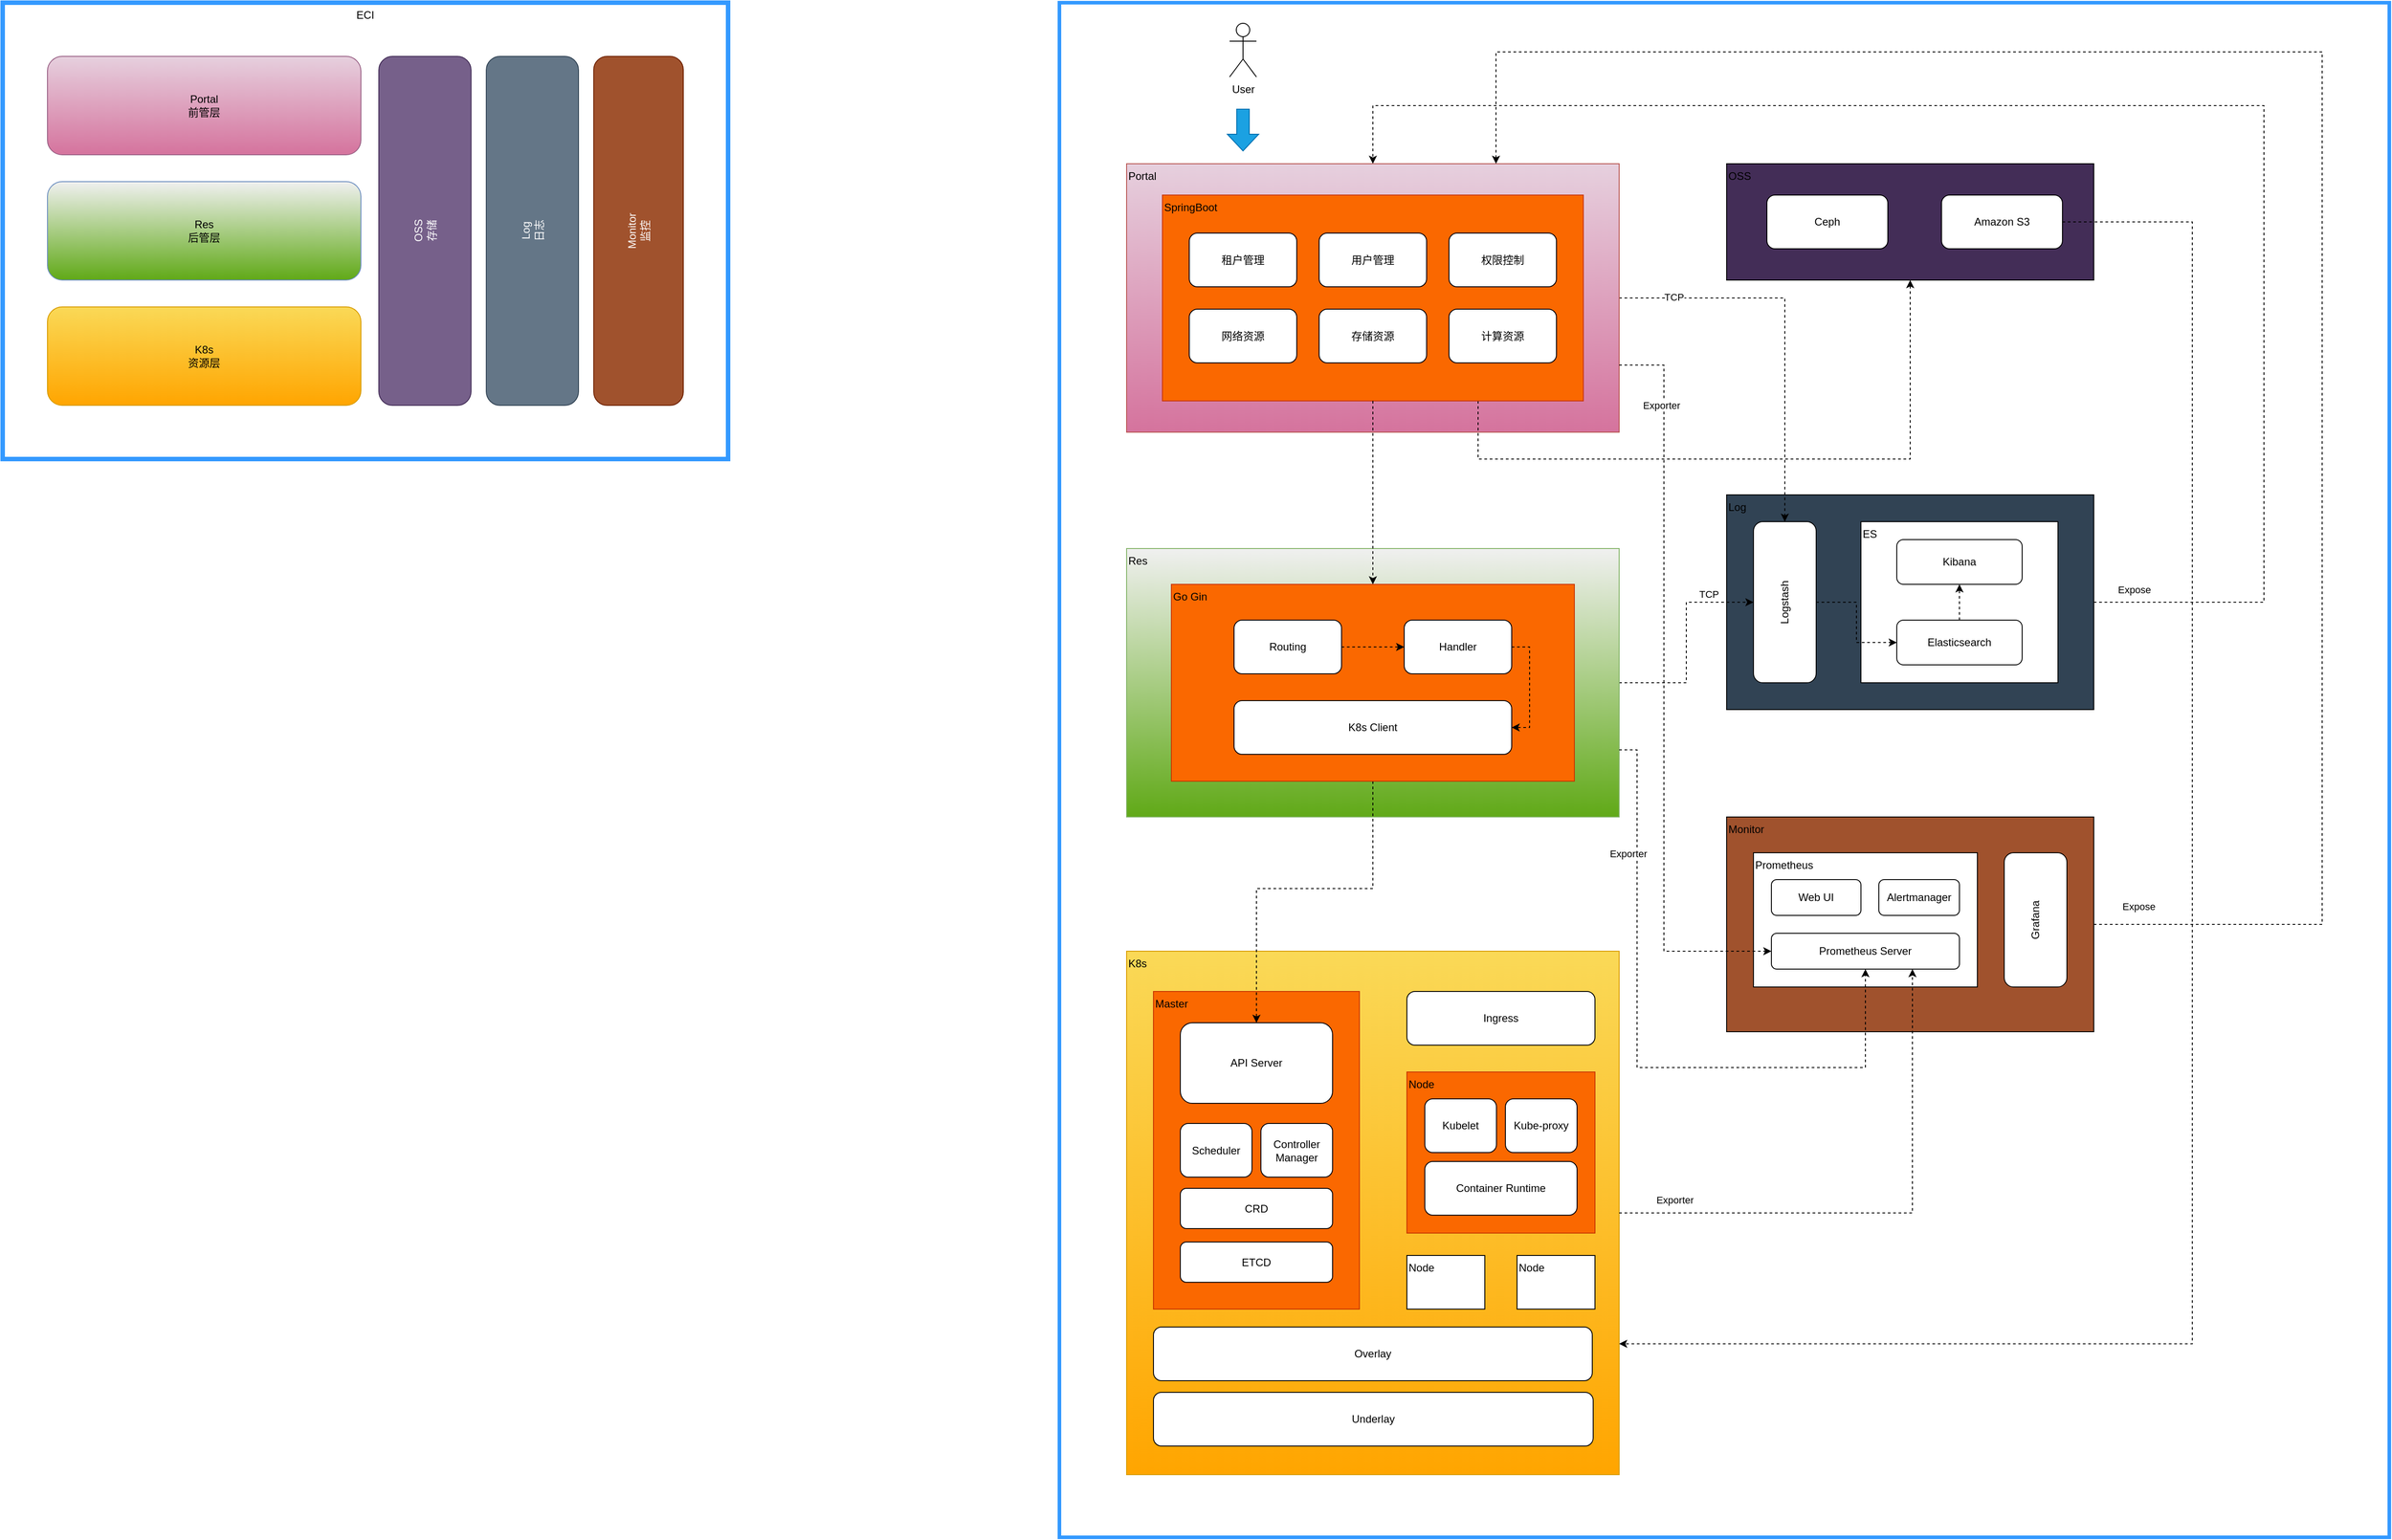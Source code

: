 <mxfile version="22.0.3" type="device" pages="2">
  <diagram name="总体设计" id="bnDVZg81enZgtlnK44I0">
    <mxGraphModel dx="2406" dy="9" grid="0" gridSize="5" guides="1" tooltips="1" connect="1" arrows="1" fold="1" page="0" pageScale="1" pageWidth="827" pageHeight="1169" math="0" shadow="0">
      <root>
        <mxCell id="0" />
        <mxCell id="1" parent="0" />
        <mxCell id="3Z-tcPJZhSrx2-mFS7bf-102" value="" style="rounded=0;whiteSpace=wrap;html=1;strokeWidth=4;strokeColor=#3399FF;rotation=0;glass=0;shadow=0;" parent="1" vertex="1">
          <mxGeometry x="195" y="1130" width="1485" height="1715" as="geometry" />
        </mxCell>
        <mxCell id="3Z-tcPJZhSrx2-mFS7bf-97" style="edgeStyle=orthogonalEdgeStyle;rounded=0;orthogonalLoop=1;jettySize=auto;html=1;entryX=0.5;entryY=0;entryDx=0;entryDy=0;exitX=1;exitY=0.5;exitDx=0;exitDy=0;dashed=1;" parent="1" source="3Z-tcPJZhSrx2-mFS7bf-72" target="3Z-tcPJZhSrx2-mFS7bf-26" edge="1">
          <mxGeometry relative="1" as="geometry">
            <Array as="points">
              <mxPoint x="1540" y="1800" />
              <mxPoint x="1540" y="1245" />
              <mxPoint x="545" y="1245" />
            </Array>
          </mxGeometry>
        </mxCell>
        <mxCell id="3Z-tcPJZhSrx2-mFS7bf-98" value="Expose" style="edgeLabel;html=1;align=center;verticalAlign=middle;resizable=0;points=[];" parent="3Z-tcPJZhSrx2-mFS7bf-97" vertex="1" connectable="0">
          <mxGeometry x="-0.494" y="3" relative="1" as="geometry">
            <mxPoint x="-142" y="252" as="offset" />
          </mxGeometry>
        </mxCell>
        <mxCell id="3Z-tcPJZhSrx2-mFS7bf-72" value="Log" style="rounded=0;whiteSpace=wrap;html=1;verticalAlign=top;align=left;fillColor=#314354;" parent="1" vertex="1">
          <mxGeometry x="940" y="1680" width="410" height="240" as="geometry" />
        </mxCell>
        <mxCell id="3Z-tcPJZhSrx2-mFS7bf-80" value="ES" style="rounded=0;whiteSpace=wrap;html=1;verticalAlign=top;align=left;" parent="1" vertex="1">
          <mxGeometry x="1090" y="1710" width="220" height="180" as="geometry" />
        </mxCell>
        <mxCell id="3Z-tcPJZhSrx2-mFS7bf-15" value="K8s" style="rounded=0;whiteSpace=wrap;html=1;verticalAlign=top;align=left;fillColor=#FAD957;gradientColor=#FFA500;strokeColor=#d79b00;fontColor=#000000;" parent="1" vertex="1">
          <mxGeometry x="270" y="2190" width="550" height="585" as="geometry" />
        </mxCell>
        <mxCell id="3Z-tcPJZhSrx2-mFS7bf-64" value="Node" style="rounded=0;whiteSpace=wrap;html=1;verticalAlign=top;container=0;align=left;fillColor=#fa6800;fontColor=#000000;strokeColor=#C73500;" parent="1" vertex="1">
          <mxGeometry x="583" y="2325" width="210" height="180" as="geometry" />
        </mxCell>
        <mxCell id="3Z-tcPJZhSrx2-mFS7bf-24" value="ECI" style="rounded=0;whiteSpace=wrap;html=1;strokeWidth=5;verticalAlign=top;strokeColor=#3399FF;" parent="1" vertex="1">
          <mxGeometry x="-985" y="1130" width="810" height="510" as="geometry" />
        </mxCell>
        <mxCell id="3Z-tcPJZhSrx2-mFS7bf-1" value="Portal&lt;br&gt;前管层" style="rounded=1;whiteSpace=wrap;html=1;align=center;verticalAlign=middle;fillColor=#e6d0de;strokeColor=#996185;gradientColor=#d5739d;fontColor=#000000;" parent="1" vertex="1">
          <mxGeometry x="-935" y="1190" width="350" height="110" as="geometry" />
        </mxCell>
        <mxCell id="3Z-tcPJZhSrx2-mFS7bf-8" value="Monitor&lt;br&gt;监控" style="rounded=1;whiteSpace=wrap;html=1;horizontal=0;fillColor=#a0522d;fontColor=#ffffff;strokeColor=#6D1F00;" parent="1" vertex="1">
          <mxGeometry x="-325" y="1190" width="100" height="390" as="geometry" />
        </mxCell>
        <mxCell id="3Z-tcPJZhSrx2-mFS7bf-11" value="OSS&lt;br&gt;存储" style="rounded=1;whiteSpace=wrap;html=1;fillColor=#76608a;fontColor=#ffffff;strokeColor=#432D57;horizontal=0;" parent="1" vertex="1">
          <mxGeometry x="-565" y="1190" width="103" height="390" as="geometry" />
        </mxCell>
        <mxCell id="3Z-tcPJZhSrx2-mFS7bf-22" value="Res&lt;br&gt;后管层" style="rounded=1;whiteSpace=wrap;html=1;align=center;verticalAlign=middle;fillColor=#60A917;strokeColor=#6c8ebf;gradientDirection=north;gradientColor=#F0F0F0;" parent="1" vertex="1">
          <mxGeometry x="-935" y="1330" width="350" height="110" as="geometry" />
        </mxCell>
        <mxCell id="3Z-tcPJZhSrx2-mFS7bf-23" value="K8s&lt;br&gt;资源层" style="rounded=1;whiteSpace=wrap;html=1;align=center;verticalAlign=middle;fillColor=#FAD957;strokeColor=#d79b00;gradientColor=#ffa500;fontColor=#000000;" parent="1" vertex="1">
          <mxGeometry x="-935" y="1470" width="350" height="110" as="geometry" />
        </mxCell>
        <mxCell id="3Z-tcPJZhSrx2-mFS7bf-25" value="Log&lt;br&gt;日志" style="rounded=1;whiteSpace=wrap;html=1;fillColor=#647687;fontColor=#ffffff;strokeColor=#314354;horizontal=0;" parent="1" vertex="1">
          <mxGeometry x="-445" y="1190" width="103" height="390" as="geometry" />
        </mxCell>
        <mxCell id="3Z-tcPJZhSrx2-mFS7bf-75" style="edgeStyle=orthogonalEdgeStyle;rounded=0;orthogonalLoop=1;jettySize=auto;html=1;entryX=0.5;entryY=0;entryDx=0;entryDy=0;dashed=1;" parent="1" source="3Z-tcPJZhSrx2-mFS7bf-26" target="3Z-tcPJZhSrx2-mFS7bf-79" edge="1">
          <mxGeometry relative="1" as="geometry" />
        </mxCell>
        <mxCell id="3Z-tcPJZhSrx2-mFS7bf-77" value="TCP" style="edgeLabel;html=1;align=center;verticalAlign=middle;resizable=0;points=[];" parent="3Z-tcPJZhSrx2-mFS7bf-75" vertex="1" connectable="0">
          <mxGeometry x="-0.226" relative="1" as="geometry">
            <mxPoint x="-108" y="-1" as="offset" />
          </mxGeometry>
        </mxCell>
        <mxCell id="3Z-tcPJZhSrx2-mFS7bf-26" value="Portal" style="rounded=0;whiteSpace=wrap;html=1;verticalAlign=top;align=left;fillColor=#E6D0DE;strokeColor=#b85450;gradientColor=#D5739D;fontColor=#000000;" parent="1" vertex="1">
          <mxGeometry x="270" y="1310" width="550" height="300" as="geometry" />
        </mxCell>
        <mxCell id="3Z-tcPJZhSrx2-mFS7bf-30" value="User" style="shape=umlActor;verticalLabelPosition=bottom;verticalAlign=top;html=1;outlineConnect=0;" parent="1" vertex="1">
          <mxGeometry x="385" y="1153" width="30" height="60" as="geometry" />
        </mxCell>
        <mxCell id="3Z-tcPJZhSrx2-mFS7bf-31" value="" style="shape=singleArrow;whiteSpace=wrap;html=1;arrowWidth=0.4;arrowSize=0.4;verticalAlign=top;fillColor=#1ba1e2;fontColor=#ffffff;strokeColor=#006EAF;direction=south;" parent="1" vertex="1">
          <mxGeometry x="382.495" y="1249.005" width="35" height="46.67" as="geometry" />
        </mxCell>
        <mxCell id="3Z-tcPJZhSrx2-mFS7bf-36" value="OSS" style="rounded=0;whiteSpace=wrap;html=1;verticalAlign=top;align=left;fillColor=#432D57;" parent="1" vertex="1">
          <mxGeometry x="940" y="1310" width="410" height="130" as="geometry" />
        </mxCell>
        <mxCell id="3Z-tcPJZhSrx2-mFS7bf-37" value="Amazon S3" style="rounded=1;whiteSpace=wrap;html=1;" parent="1" vertex="1">
          <mxGeometry x="1180" y="1345" width="135" height="60" as="geometry" />
        </mxCell>
        <mxCell id="3Z-tcPJZhSrx2-mFS7bf-38" style="edgeStyle=orthogonalEdgeStyle;rounded=0;orthogonalLoop=1;jettySize=auto;html=1;entryX=0.5;entryY=1;entryDx=0;entryDy=0;exitX=0.75;exitY=1;exitDx=0;exitDy=0;dashed=1;" parent="1" source="3Z-tcPJZhSrx2-mFS7bf-40" target="3Z-tcPJZhSrx2-mFS7bf-36" edge="1">
          <mxGeometry relative="1" as="geometry">
            <Array as="points">
              <mxPoint x="663" y="1640" />
              <mxPoint x="1145" y="1640" />
            </Array>
          </mxGeometry>
        </mxCell>
        <mxCell id="3Z-tcPJZhSrx2-mFS7bf-76" style="edgeStyle=orthogonalEdgeStyle;rounded=0;orthogonalLoop=1;jettySize=auto;html=1;entryX=0;entryY=0.5;entryDx=0;entryDy=0;dashed=1;" parent="1" source="3Z-tcPJZhSrx2-mFS7bf-43" target="3Z-tcPJZhSrx2-mFS7bf-79" edge="1">
          <mxGeometry relative="1" as="geometry" />
        </mxCell>
        <mxCell id="3Z-tcPJZhSrx2-mFS7bf-78" value="TCP" style="edgeLabel;html=1;align=center;verticalAlign=middle;resizable=0;points=[];" parent="3Z-tcPJZhSrx2-mFS7bf-76" vertex="1" connectable="0">
          <mxGeometry x="-0.112" y="-5" relative="1" as="geometry">
            <mxPoint x="20" y="-68" as="offset" />
          </mxGeometry>
        </mxCell>
        <mxCell id="3Z-tcPJZhSrx2-mFS7bf-43" value="Res" style="rounded=0;whiteSpace=wrap;html=1;verticalAlign=top;align=left;fillColor=#60A917;gradientColor=#F0F0F0;strokeColor=#82b366;gradientDirection=north;fontColor=#000000;" parent="1" vertex="1">
          <mxGeometry x="270" y="1740" width="550" height="300" as="geometry" />
        </mxCell>
        <mxCell id="3Z-tcPJZhSrx2-mFS7bf-50" value="" style="group;fillColor=#fa6800;fontColor=#000000;strokeColor=#C73500;container=0;" parent="1" vertex="1" connectable="0">
          <mxGeometry x="320" y="1780" width="450" height="220" as="geometry" />
        </mxCell>
        <mxCell id="3Z-tcPJZhSrx2-mFS7bf-55" value="Master" style="rounded=0;whiteSpace=wrap;html=1;verticalAlign=top;container=0;align=left;fillColor=#fa6800;fontColor=#000000;strokeColor=#C73500;" parent="1" vertex="1">
          <mxGeometry x="300" y="2235" width="230" height="355" as="geometry" />
        </mxCell>
        <mxCell id="3Z-tcPJZhSrx2-mFS7bf-9" value="API Server" style="rounded=1;whiteSpace=wrap;html=1;container=0;" parent="1" vertex="1">
          <mxGeometry x="330" y="2270" width="170" height="90" as="geometry" />
        </mxCell>
        <mxCell id="3Z-tcPJZhSrx2-mFS7bf-56" value="Scheduler" style="rounded=1;whiteSpace=wrap;html=1;container=0;" parent="1" vertex="1">
          <mxGeometry x="330" y="2382.5" width="80" height="60" as="geometry" />
        </mxCell>
        <mxCell id="3Z-tcPJZhSrx2-mFS7bf-57" value="Controller Manager" style="rounded=1;whiteSpace=wrap;html=1;container=0;" parent="1" vertex="1">
          <mxGeometry x="420" y="2382.5" width="80" height="60" as="geometry" />
        </mxCell>
        <mxCell id="3Z-tcPJZhSrx2-mFS7bf-58" value="ETCD" style="rounded=1;whiteSpace=wrap;html=1;container=0;" parent="1" vertex="1">
          <mxGeometry x="330" y="2515" width="170" height="45" as="geometry" />
        </mxCell>
        <mxCell id="3Z-tcPJZhSrx2-mFS7bf-54" style="edgeStyle=orthogonalEdgeStyle;rounded=0;orthogonalLoop=1;jettySize=auto;html=1;entryX=0.5;entryY=0;entryDx=0;entryDy=0;dashed=1;exitX=0.5;exitY=1;exitDx=0;exitDy=0;" parent="1" source="3Z-tcPJZhSrx2-mFS7bf-45" target="3Z-tcPJZhSrx2-mFS7bf-9" edge="1">
          <mxGeometry relative="1" as="geometry" />
        </mxCell>
        <mxCell id="3Z-tcPJZhSrx2-mFS7bf-61" value="Kubelet" style="rounded=1;whiteSpace=wrap;html=1;container=0;" parent="1" vertex="1">
          <mxGeometry x="603" y="2355" width="80" height="60" as="geometry" />
        </mxCell>
        <mxCell id="3Z-tcPJZhSrx2-mFS7bf-62" value="Kube-proxy" style="rounded=1;whiteSpace=wrap;html=1;container=0;" parent="1" vertex="1">
          <mxGeometry x="693" y="2355" width="80" height="60" as="geometry" />
        </mxCell>
        <mxCell id="3Z-tcPJZhSrx2-mFS7bf-63" value="Container Runtime" style="rounded=1;whiteSpace=wrap;html=1;container=0;" parent="1" vertex="1">
          <mxGeometry x="603" y="2425" width="170" height="60" as="geometry" />
        </mxCell>
        <mxCell id="3Z-tcPJZhSrx2-mFS7bf-65" value="Ingress" style="rounded=1;whiteSpace=wrap;html=1;container=0;" parent="1" vertex="1">
          <mxGeometry x="583" y="2235" width="210" height="60" as="geometry" />
        </mxCell>
        <mxCell id="3Z-tcPJZhSrx2-mFS7bf-66" value="Overlay" style="rounded=1;whiteSpace=wrap;html=1;container=0;" parent="1" vertex="1">
          <mxGeometry x="300" y="2610" width="490" height="60" as="geometry" />
        </mxCell>
        <mxCell id="3Z-tcPJZhSrx2-mFS7bf-67" value="Underlay" style="rounded=1;whiteSpace=wrap;html=1;container=0;" parent="1" vertex="1">
          <mxGeometry x="300" y="2683" width="491" height="60" as="geometry" />
        </mxCell>
        <mxCell id="3Z-tcPJZhSrx2-mFS7bf-68" value="Node" style="rounded=0;whiteSpace=wrap;html=1;verticalAlign=top;container=0;align=left;" parent="1" vertex="1">
          <mxGeometry x="583" y="2530" width="87" height="60" as="geometry" />
        </mxCell>
        <mxCell id="3Z-tcPJZhSrx2-mFS7bf-71" value="Node" style="rounded=0;whiteSpace=wrap;html=1;verticalAlign=top;container=0;align=left;" parent="1" vertex="1">
          <mxGeometry x="706" y="2530" width="87" height="60" as="geometry" />
        </mxCell>
        <mxCell id="3Z-tcPJZhSrx2-mFS7bf-83" value="" style="edgeStyle=orthogonalEdgeStyle;rounded=0;orthogonalLoop=1;jettySize=auto;html=1;dashed=1;" parent="1" source="3Z-tcPJZhSrx2-mFS7bf-73" target="3Z-tcPJZhSrx2-mFS7bf-74" edge="1">
          <mxGeometry relative="1" as="geometry" />
        </mxCell>
        <mxCell id="3Z-tcPJZhSrx2-mFS7bf-73" value="Elasticsearch" style="rounded=1;whiteSpace=wrap;html=1;" parent="1" vertex="1">
          <mxGeometry x="1130" y="1820" width="140" height="50" as="geometry" />
        </mxCell>
        <mxCell id="3Z-tcPJZhSrx2-mFS7bf-74" value="Kibana" style="rounded=1;whiteSpace=wrap;html=1;" parent="1" vertex="1">
          <mxGeometry x="1130" y="1730" width="140" height="50" as="geometry" />
        </mxCell>
        <mxCell id="3Z-tcPJZhSrx2-mFS7bf-81" value="" style="edgeStyle=orthogonalEdgeStyle;rounded=0;orthogonalLoop=1;jettySize=auto;html=1;entryX=0;entryY=0.5;entryDx=0;entryDy=0;dashed=1;" parent="1" source="3Z-tcPJZhSrx2-mFS7bf-79" target="3Z-tcPJZhSrx2-mFS7bf-73" edge="1">
          <mxGeometry relative="1" as="geometry" />
        </mxCell>
        <mxCell id="3Z-tcPJZhSrx2-mFS7bf-79" value="Logstash" style="rounded=1;whiteSpace=wrap;html=1;horizontal=0;" parent="1" vertex="1">
          <mxGeometry x="970" y="1710" width="70" height="180" as="geometry" />
        </mxCell>
        <mxCell id="3Z-tcPJZhSrx2-mFS7bf-100" style="edgeStyle=orthogonalEdgeStyle;rounded=0;orthogonalLoop=1;jettySize=auto;html=1;entryX=0.75;entryY=0;entryDx=0;entryDy=0;exitX=1;exitY=0.5;exitDx=0;exitDy=0;dashed=1;" parent="1" source="3Z-tcPJZhSrx2-mFS7bf-84" target="3Z-tcPJZhSrx2-mFS7bf-26" edge="1">
          <mxGeometry relative="1" as="geometry">
            <Array as="points">
              <mxPoint x="1605" y="2160" />
              <mxPoint x="1605" y="1185" />
              <mxPoint x="683" y="1185" />
            </Array>
          </mxGeometry>
        </mxCell>
        <mxCell id="3Z-tcPJZhSrx2-mFS7bf-101" value="Expose" style="edgeLabel;html=1;align=center;verticalAlign=middle;resizable=0;points=[];" parent="3Z-tcPJZhSrx2-mFS7bf-100" vertex="1" connectable="0">
          <mxGeometry x="-0.941" relative="1" as="geometry">
            <mxPoint x="-17" y="-20" as="offset" />
          </mxGeometry>
        </mxCell>
        <mxCell id="3Z-tcPJZhSrx2-mFS7bf-84" value="Monitor" style="rounded=0;whiteSpace=wrap;html=1;verticalAlign=top;align=left;fillColor=#A0522D;" parent="1" vertex="1">
          <mxGeometry x="940" y="2040" width="410" height="240" as="geometry" />
        </mxCell>
        <mxCell id="3Z-tcPJZhSrx2-mFS7bf-85" value="Prometheus" style="rounded=0;whiteSpace=wrap;html=1;verticalAlign=top;align=left;" parent="1" vertex="1">
          <mxGeometry x="970" y="2080" width="250" height="150" as="geometry" />
        </mxCell>
        <mxCell id="3Z-tcPJZhSrx2-mFS7bf-86" value="Prometheus Server" style="rounded=1;whiteSpace=wrap;html=1;" parent="1" vertex="1">
          <mxGeometry x="990" y="2170" width="210" height="40" as="geometry" />
        </mxCell>
        <mxCell id="3Z-tcPJZhSrx2-mFS7bf-87" value="Web UI" style="rounded=1;whiteSpace=wrap;html=1;" parent="1" vertex="1">
          <mxGeometry x="990" y="2110" width="100" height="40" as="geometry" />
        </mxCell>
        <mxCell id="3Z-tcPJZhSrx2-mFS7bf-88" value="Alertmanager" style="rounded=1;whiteSpace=wrap;html=1;" parent="1" vertex="1">
          <mxGeometry x="1110" y="2110" width="90" height="40" as="geometry" />
        </mxCell>
        <mxCell id="3Z-tcPJZhSrx2-mFS7bf-89" value="Grafana" style="rounded=1;whiteSpace=wrap;html=1;verticalAlign=middle;align=center;horizontal=0;" parent="1" vertex="1">
          <mxGeometry x="1250" y="2080" width="70" height="150" as="geometry" />
        </mxCell>
        <mxCell id="3Z-tcPJZhSrx2-mFS7bf-90" style="edgeStyle=orthogonalEdgeStyle;rounded=0;orthogonalLoop=1;jettySize=auto;html=1;entryX=0;entryY=0.5;entryDx=0;entryDy=0;dashed=1;exitX=1;exitY=0.75;exitDx=0;exitDy=0;" parent="1" source="3Z-tcPJZhSrx2-mFS7bf-26" target="3Z-tcPJZhSrx2-mFS7bf-86" edge="1">
          <mxGeometry relative="1" as="geometry">
            <Array as="points">
              <mxPoint x="870" y="1535" />
              <mxPoint x="870" y="2190" />
            </Array>
          </mxGeometry>
        </mxCell>
        <mxCell id="3Z-tcPJZhSrx2-mFS7bf-91" value="Exporter" style="edgeLabel;html=1;align=center;verticalAlign=middle;resizable=0;points=[];" parent="3Z-tcPJZhSrx2-mFS7bf-90" vertex="1" connectable="0">
          <mxGeometry x="0.504" y="-3" relative="1" as="geometry">
            <mxPoint y="-526" as="offset" />
          </mxGeometry>
        </mxCell>
        <mxCell id="3Z-tcPJZhSrx2-mFS7bf-92" style="edgeStyle=orthogonalEdgeStyle;rounded=0;orthogonalLoop=1;jettySize=auto;html=1;entryX=0.5;entryY=1;entryDx=0;entryDy=0;dashed=1;exitX=1;exitY=0.75;exitDx=0;exitDy=0;" parent="1" source="3Z-tcPJZhSrx2-mFS7bf-43" target="3Z-tcPJZhSrx2-mFS7bf-86" edge="1">
          <mxGeometry relative="1" as="geometry">
            <Array as="points">
              <mxPoint x="840" y="1965" />
              <mxPoint x="840" y="2320" />
              <mxPoint x="1095" y="2320" />
            </Array>
          </mxGeometry>
        </mxCell>
        <mxCell id="3Z-tcPJZhSrx2-mFS7bf-93" value="Exporter" style="edgeLabel;html=1;align=center;verticalAlign=middle;resizable=0;points=[];" parent="3Z-tcPJZhSrx2-mFS7bf-92" vertex="1" connectable="0">
          <mxGeometry x="-0.275" y="5" relative="1" as="geometry">
            <mxPoint x="-15" y="-133" as="offset" />
          </mxGeometry>
        </mxCell>
        <mxCell id="3Z-tcPJZhSrx2-mFS7bf-94" style="edgeStyle=orthogonalEdgeStyle;rounded=0;orthogonalLoop=1;jettySize=auto;html=1;entryX=0.75;entryY=1;entryDx=0;entryDy=0;dashed=1;" parent="1" source="3Z-tcPJZhSrx2-mFS7bf-15" target="3Z-tcPJZhSrx2-mFS7bf-86" edge="1">
          <mxGeometry relative="1" as="geometry" />
        </mxCell>
        <mxCell id="3Z-tcPJZhSrx2-mFS7bf-95" value="Exporter" style="edgeLabel;html=1;align=center;verticalAlign=middle;resizable=0;points=[];" parent="3Z-tcPJZhSrx2-mFS7bf-94" vertex="1" connectable="0">
          <mxGeometry x="-0.424" y="-3" relative="1" as="geometry">
            <mxPoint x="-111" y="-18" as="offset" />
          </mxGeometry>
        </mxCell>
        <mxCell id="3Z-tcPJZhSrx2-mFS7bf-96" style="edgeStyle=orthogonalEdgeStyle;rounded=0;orthogonalLoop=1;jettySize=auto;html=1;entryX=1;entryY=0.75;entryDx=0;entryDy=0;dashed=1;exitX=1;exitY=0.5;exitDx=0;exitDy=0;" parent="1" source="3Z-tcPJZhSrx2-mFS7bf-37" target="3Z-tcPJZhSrx2-mFS7bf-15" edge="1">
          <mxGeometry relative="1" as="geometry">
            <Array as="points">
              <mxPoint x="1460" y="1375" />
              <mxPoint x="1460" y="2629" />
            </Array>
          </mxGeometry>
        </mxCell>
        <mxCell id="3Z-tcPJZhSrx2-mFS7bf-40" value="SpringBoot" style="rounded=0;whiteSpace=wrap;html=1;horizontal=1;align=left;verticalAlign=top;fillColor=#fa6800;strokeColor=#C73500;fontColor=#000000;" parent="1" vertex="1">
          <mxGeometry x="310" y="1345" width="470" height="230" as="geometry" />
        </mxCell>
        <mxCell id="3Z-tcPJZhSrx2-mFS7bf-27" value="租户管理" style="rounded=1;whiteSpace=wrap;html=1;" parent="1" vertex="1">
          <mxGeometry x="340" y="1387.5" width="120" height="60" as="geometry" />
        </mxCell>
        <mxCell id="3Z-tcPJZhSrx2-mFS7bf-28" value="用户管理" style="rounded=1;whiteSpace=wrap;html=1;" parent="1" vertex="1">
          <mxGeometry x="485" y="1387.5" width="120" height="60" as="geometry" />
        </mxCell>
        <mxCell id="3Z-tcPJZhSrx2-mFS7bf-29" value="权限控制" style="rounded=1;whiteSpace=wrap;html=1;" parent="1" vertex="1">
          <mxGeometry x="630" y="1387.5" width="120" height="60" as="geometry" />
        </mxCell>
        <mxCell id="3Z-tcPJZhSrx2-mFS7bf-33" value="网络资源" style="rounded=1;whiteSpace=wrap;html=1;" parent="1" vertex="1">
          <mxGeometry x="340" y="1472.5" width="120" height="60" as="geometry" />
        </mxCell>
        <mxCell id="3Z-tcPJZhSrx2-mFS7bf-34" value="存储资源" style="rounded=1;whiteSpace=wrap;html=1;" parent="1" vertex="1">
          <mxGeometry x="485" y="1472.5" width="120" height="60" as="geometry" />
        </mxCell>
        <mxCell id="3Z-tcPJZhSrx2-mFS7bf-35" value="计算资源" style="rounded=1;whiteSpace=wrap;html=1;" parent="1" vertex="1">
          <mxGeometry x="630" y="1472.5" width="120" height="60" as="geometry" />
        </mxCell>
        <mxCell id="3Z-tcPJZhSrx2-mFS7bf-44" value="Go Gin" style="rounded=0;whiteSpace=wrap;html=1;verticalAlign=top;align=left;movable=1;resizable=1;rotatable=1;deletable=1;editable=1;locked=0;connectable=1;fillColor=#fa6800;strokeColor=#C73500;fontColor=#000000;" parent="1" vertex="1">
          <mxGeometry x="320" y="1780" width="450" height="220" as="geometry" />
        </mxCell>
        <mxCell id="3Z-tcPJZhSrx2-mFS7bf-45" value="K8s Client" style="rounded=1;whiteSpace=wrap;html=1;" parent="1" vertex="1">
          <mxGeometry x="390" y="1910" width="310" height="60" as="geometry" />
        </mxCell>
        <mxCell id="3Z-tcPJZhSrx2-mFS7bf-52" value="" style="edgeStyle=orthogonalEdgeStyle;rounded=0;orthogonalLoop=1;jettySize=auto;html=1;entryX=1;entryY=0.5;entryDx=0;entryDy=0;exitX=1;exitY=0.5;exitDx=0;exitDy=0;dashed=1;" parent="1" source="3Z-tcPJZhSrx2-mFS7bf-46" target="3Z-tcPJZhSrx2-mFS7bf-45" edge="1">
          <mxGeometry relative="1" as="geometry" />
        </mxCell>
        <mxCell id="3Z-tcPJZhSrx2-mFS7bf-46" value="Handler" style="rounded=1;whiteSpace=wrap;html=1;" parent="1" vertex="1">
          <mxGeometry x="580" y="1820" width="120" height="60" as="geometry" />
        </mxCell>
        <mxCell id="3Z-tcPJZhSrx2-mFS7bf-51" value="" style="edgeStyle=orthogonalEdgeStyle;rounded=0;orthogonalLoop=1;jettySize=auto;html=1;dashed=1;" parent="1" source="3Z-tcPJZhSrx2-mFS7bf-47" target="3Z-tcPJZhSrx2-mFS7bf-46" edge="1">
          <mxGeometry relative="1" as="geometry" />
        </mxCell>
        <mxCell id="3Z-tcPJZhSrx2-mFS7bf-47" value="Routing" style="rounded=1;whiteSpace=wrap;html=1;" parent="1" vertex="1">
          <mxGeometry x="390" y="1820" width="120" height="60" as="geometry" />
        </mxCell>
        <mxCell id="3Z-tcPJZhSrx2-mFS7bf-53" style="edgeStyle=orthogonalEdgeStyle;rounded=0;orthogonalLoop=1;jettySize=auto;html=1;entryX=0.5;entryY=0;entryDx=0;entryDy=0;dashed=1;exitX=0.5;exitY=1;exitDx=0;exitDy=0;" parent="1" source="3Z-tcPJZhSrx2-mFS7bf-40" target="3Z-tcPJZhSrx2-mFS7bf-44" edge="1">
          <mxGeometry relative="1" as="geometry" />
        </mxCell>
        <mxCell id="pnDxr-lNkhLDgPMa3uE_-1" value="CRD" style="rounded=1;whiteSpace=wrap;html=1;container=0;" parent="1" vertex="1">
          <mxGeometry x="330" y="2455" width="170" height="45" as="geometry" />
        </mxCell>
        <mxCell id="pnDxr-lNkhLDgPMa3uE_-2" value="Ceph" style="rounded=1;whiteSpace=wrap;html=1;" parent="1" vertex="1">
          <mxGeometry x="985" y="1345" width="135" height="60" as="geometry" />
        </mxCell>
      </root>
    </mxGraphModel>
  </diagram>
  <diagram id="MklIWfUEAVxtn0kfzhNk" name="时序图">
    <mxGraphModel dx="488" dy="-471" grid="1" gridSize="10" guides="1" tooltips="1" connect="1" arrows="1" fold="1" page="0" pageScale="1" pageWidth="827" pageHeight="1169" math="0" shadow="0">
      <root>
        <mxCell id="0" />
        <mxCell id="1" parent="0" />
        <mxCell id="dOVodFE1PwotWdKXIUwI-1" value="创建ECI" style="rounded=0;whiteSpace=wrap;html=1;strokeWidth=4;strokeColor=#3399FF;rotation=0;glass=0;shadow=0;fontStyle=1;verticalAlign=top;align=left;" vertex="1" parent="1">
          <mxGeometry x="190" y="1190" width="880" height="490" as="geometry" />
        </mxCell>
        <mxCell id="dOVodFE1PwotWdKXIUwI-2" value="Portal" style="shape=umlLifeline;perimeter=lifelinePerimeter;whiteSpace=wrap;html=1;container=1;dropTarget=0;collapsible=0;recursiveResize=0;outlineConnect=0;portConstraint=eastwest;newEdgeStyle={&quot;curved&quot;:0,&quot;rounded&quot;:0};" vertex="1" parent="1">
          <mxGeometry x="420" y="1220" width="100" height="450" as="geometry" />
        </mxCell>
        <mxCell id="ry54LKtv9HffRYL30NLT-5" value="" style="html=1;points=[[0,0,0,0,5],[0,1,0,0,-5],[1,0,0,0,5],[1,0.5,0,0,0],[1,1,0,0,-5]];perimeter=orthogonalPerimeter;outlineConnect=0;targetShapes=umlLifeline;portConstraint=eastwest;newEdgeStyle={&quot;curved&quot;:0,&quot;rounded&quot;:0};" vertex="1" parent="dOVodFE1PwotWdKXIUwI-2">
          <mxGeometry x="45" y="70" width="10" height="80" as="geometry" />
        </mxCell>
        <mxCell id="ry54LKtv9HffRYL30NLT-17" value="" style="html=1;points=[[0,0,0,0,5],[0,1,0,0,-5],[1,0,0,0,5],[1,1,0,0,-5]];perimeter=orthogonalPerimeter;outlineConnect=0;targetShapes=umlLifeline;portConstraint=eastwest;newEdgeStyle={&quot;curved&quot;:0,&quot;rounded&quot;:0};" vertex="1" parent="dOVodFE1PwotWdKXIUwI-2">
          <mxGeometry x="45" y="180" width="10" height="80" as="geometry" />
        </mxCell>
        <mxCell id="ry54LKtv9HffRYL30NLT-18" style="edgeStyle=orthogonalEdgeStyle;rounded=0;orthogonalLoop=1;jettySize=auto;html=1;curved=0;exitX=1;exitY=1;exitDx=0;exitDy=-5;exitPerimeter=0;entryX=1;entryY=0;entryDx=0;entryDy=5;entryPerimeter=0;" edge="1" parent="dOVodFE1PwotWdKXIUwI-2" source="ry54LKtv9HffRYL30NLT-5" target="ry54LKtv9HffRYL30NLT-17">
          <mxGeometry relative="1" as="geometry">
            <Array as="points">
              <mxPoint x="80" y="145" />
              <mxPoint x="80" y="185" />
            </Array>
          </mxGeometry>
        </mxCell>
        <mxCell id="ry54LKtv9HffRYL30NLT-19" value="Order" style="edgeLabel;html=1;align=left;verticalAlign=middle;resizable=0;points=[];" vertex="1" connectable="0" parent="ry54LKtv9HffRYL30NLT-18">
          <mxGeometry x="-0.002" relative="1" as="geometry">
            <mxPoint as="offset" />
          </mxGeometry>
        </mxCell>
        <mxCell id="ry54LKtv9HffRYL30NLT-22" style="edgeStyle=orthogonalEdgeStyle;rounded=0;orthogonalLoop=1;jettySize=auto;html=1;curved=0;exitX=1;exitY=0;exitDx=0;exitDy=5;exitPerimeter=0;entryX=1;entryY=0.5;entryDx=0;entryDy=0;entryPerimeter=0;" edge="1" parent="dOVodFE1PwotWdKXIUwI-2" source="ry54LKtv9HffRYL30NLT-5" target="ry54LKtv9HffRYL30NLT-5">
          <mxGeometry relative="1" as="geometry">
            <Array as="points">
              <mxPoint x="80" y="75" />
              <mxPoint x="80" y="110" />
            </Array>
          </mxGeometry>
        </mxCell>
        <mxCell id="ry54LKtv9HffRYL30NLT-23" value="RAM" style="edgeLabel;html=1;align=left;verticalAlign=middle;resizable=0;points=[];" vertex="1" connectable="0" parent="ry54LKtv9HffRYL30NLT-22">
          <mxGeometry x="-0.004" relative="1" as="geometry">
            <mxPoint as="offset" />
          </mxGeometry>
        </mxCell>
        <mxCell id="ry54LKtv9HffRYL30NLT-1" value="" style="shape=umlLifeline;perimeter=lifelinePerimeter;whiteSpace=wrap;html=1;container=1;dropTarget=0;collapsible=0;recursiveResize=0;outlineConnect=0;portConstraint=eastwest;newEdgeStyle={&quot;curved&quot;:0,&quot;rounded&quot;:0};participant=umlActor;" vertex="1" parent="1">
          <mxGeometry x="240" y="1220" width="20" height="450" as="geometry" />
        </mxCell>
        <mxCell id="ry54LKtv9HffRYL30NLT-4" value="" style="html=1;points=[[0,0,0,0,5],[0,1,0,0,-5],[1,0,0,0,5],[1,1,0,0,-5]];perimeter=orthogonalPerimeter;outlineConnect=0;targetShapes=umlLifeline;portConstraint=eastwest;newEdgeStyle={&quot;curved&quot;:0,&quot;rounded&quot;:0};" vertex="1" parent="ry54LKtv9HffRYL30NLT-1">
          <mxGeometry x="5" y="70" width="10" height="80" as="geometry" />
        </mxCell>
        <mxCell id="ry54LKtv9HffRYL30NLT-2" value="Res" style="shape=umlLifeline;perimeter=lifelinePerimeter;whiteSpace=wrap;html=1;container=1;dropTarget=0;collapsible=0;recursiveResize=0;outlineConnect=0;portConstraint=eastwest;newEdgeStyle={&quot;curved&quot;:0,&quot;rounded&quot;:0};" vertex="1" parent="1">
          <mxGeometry x="680" y="1220" width="100" height="450" as="geometry" />
        </mxCell>
        <mxCell id="ry54LKtv9HffRYL30NLT-3" value="K8s" style="shape=umlLifeline;perimeter=lifelinePerimeter;whiteSpace=wrap;html=1;container=1;dropTarget=0;collapsible=0;recursiveResize=0;outlineConnect=0;portConstraint=eastwest;newEdgeStyle={&quot;curved&quot;:0,&quot;rounded&quot;:0};" vertex="1" parent="1">
          <mxGeometry x="930" y="1220" width="100" height="450" as="geometry" />
        </mxCell>
        <mxCell id="ry54LKtv9HffRYL30NLT-6" style="edgeStyle=orthogonalEdgeStyle;rounded=0;orthogonalLoop=1;jettySize=auto;html=1;curved=0;exitX=1;exitY=0;exitDx=0;exitDy=5;exitPerimeter=0;entryX=0;entryY=0;entryDx=0;entryDy=5;entryPerimeter=0;verticalAlign=bottom;align=left;" edge="1" parent="1" source="ry54LKtv9HffRYL30NLT-4" target="ry54LKtv9HffRYL30NLT-5">
          <mxGeometry relative="1" as="geometry" />
        </mxCell>
        <mxCell id="ry54LKtv9HffRYL30NLT-24" value="SLB" style="edgeLabel;html=1;align=center;verticalAlign=bottom;resizable=0;points=[];" vertex="1" connectable="0" parent="ry54LKtv9HffRYL30NLT-6">
          <mxGeometry x="-0.044" relative="1" as="geometry">
            <mxPoint x="-5" y="-5" as="offset" />
          </mxGeometry>
        </mxCell>
        <mxCell id="ry54LKtv9HffRYL30NLT-12" style="edgeStyle=orthogonalEdgeStyle;rounded=0;orthogonalLoop=1;jettySize=auto;html=1;curved=0;exitX=1;exitY=1;exitDx=0;exitDy=-5;exitPerimeter=0;entryX=0;entryY=0;entryDx=0;entryDy=5;entryPerimeter=0;" edge="1" parent="1" source="ry54LKtv9HffRYL30NLT-16" target="ry54LKtv9HffRYL30NLT-11">
          <mxGeometry relative="1" as="geometry" />
        </mxCell>
        <mxCell id="ry54LKtv9HffRYL30NLT-13" value="VPC&lt;br style=&quot;border-color: var(--border-color);&quot;&gt;CPU&lt;br style=&quot;border-color: var(--border-color);&quot;&gt;Memory&lt;br style=&quot;border-color: var(--border-color);&quot;&gt;Storage" style="edgeLabel;html=1;align=left;verticalAlign=bottom;resizable=0;points=[];" vertex="1" connectable="0" parent="ry54LKtv9HffRYL30NLT-12">
          <mxGeometry x="-0.054" relative="1" as="geometry">
            <mxPoint x="-13" y="-5" as="offset" />
          </mxGeometry>
        </mxCell>
        <mxCell id="ry54LKtv9HffRYL30NLT-15" style="edgeStyle=orthogonalEdgeStyle;rounded=0;orthogonalLoop=1;jettySize=auto;html=1;curved=0;exitX=1;exitY=1;exitDx=0;exitDy=-5;exitPerimeter=0;entryX=0;entryY=0;entryDx=0;entryDy=5;entryPerimeter=0;" edge="1" parent="1" source="ry54LKtv9HffRYL30NLT-11" target="ry54LKtv9HffRYL30NLT-14">
          <mxGeometry relative="1" as="geometry" />
        </mxCell>
        <mxCell id="ry54LKtv9HffRYL30NLT-25" value="Create Pod" style="edgeLabel;html=1;align=left;verticalAlign=bottom;resizable=0;points=[];" vertex="1" connectable="0" parent="ry54LKtv9HffRYL30NLT-15">
          <mxGeometry x="-0.047" y="1" relative="1" as="geometry">
            <mxPoint x="-29" y="-4" as="offset" />
          </mxGeometry>
        </mxCell>
        <mxCell id="ry54LKtv9HffRYL30NLT-16" value="" style="html=1;points=[[0,0,0,0,5],[0,1,0,0,-5],[1,0,0,0,5],[1,1,0,0,-5]];perimeter=orthogonalPerimeter;outlineConnect=0;targetShapes=umlLifeline;portConstraint=eastwest;newEdgeStyle={&quot;curved&quot;:0,&quot;rounded&quot;:0};" vertex="1" parent="1">
          <mxGeometry x="465" y="1500" width="10" height="80" as="geometry" />
        </mxCell>
        <mxCell id="ry54LKtv9HffRYL30NLT-20" style="edgeStyle=orthogonalEdgeStyle;rounded=0;orthogonalLoop=1;jettySize=auto;html=1;curved=0;exitX=1;exitY=1;exitDx=0;exitDy=-5;exitPerimeter=0;entryX=1;entryY=0;entryDx=0;entryDy=5;entryPerimeter=0;" edge="1" parent="1" source="ry54LKtv9HffRYL30NLT-17" target="ry54LKtv9HffRYL30NLT-16">
          <mxGeometry relative="1" as="geometry">
            <Array as="points">
              <mxPoint x="500" y="1475" />
              <mxPoint x="500" y="1505" />
            </Array>
          </mxGeometry>
        </mxCell>
        <mxCell id="ry54LKtv9HffRYL30NLT-21" value="Resource" style="edgeLabel;html=1;align=left;verticalAlign=middle;resizable=0;points=[];" vertex="1" connectable="0" parent="ry54LKtv9HffRYL30NLT-20">
          <mxGeometry x="-0.054" y="-1" relative="1" as="geometry">
            <mxPoint y="2" as="offset" />
          </mxGeometry>
        </mxCell>
        <mxCell id="ry54LKtv9HffRYL30NLT-11" value="" style="html=1;points=[[0,0,0,0,5],[0,1,0,0,-5],[1,0,0,0,5],[1,1,0,0,-5]];perimeter=orthogonalPerimeter;outlineConnect=0;targetShapes=umlLifeline;portConstraint=eastwest;newEdgeStyle={&quot;curved&quot;:0,&quot;rounded&quot;:0};" vertex="1" parent="1">
          <mxGeometry x="725" y="1570" width="10" height="40" as="geometry" />
        </mxCell>
        <mxCell id="ry54LKtv9HffRYL30NLT-14" value="" style="html=1;points=[[0,0,0,0,5],[0,1,0,0,-5],[1,0,0,0,5],[1,1,0,0,-5]];perimeter=orthogonalPerimeter;outlineConnect=0;targetShapes=umlLifeline;portConstraint=eastwest;newEdgeStyle={&quot;curved&quot;:0,&quot;rounded&quot;:0};" vertex="1" parent="1">
          <mxGeometry x="975" y="1600" width="10" height="50" as="geometry" />
        </mxCell>
        <mxCell id="ry54LKtv9HffRYL30NLT-26" value="" style="html=1;points=[[0,0,0,0,5],[0,1,0,0,-5],[1,0,0,0,5],[1,1,0,0,-5]];perimeter=orthogonalPerimeter;outlineConnect=0;targetShapes=umlLifeline;portConstraint=eastwest;newEdgeStyle={&quot;curved&quot;:0,&quot;rounded&quot;:0};" vertex="1" parent="1">
          <mxGeometry x="465" y="1610" width="10" height="40" as="geometry" />
        </mxCell>
        <mxCell id="ry54LKtv9HffRYL30NLT-27" style="edgeStyle=orthogonalEdgeStyle;rounded=0;orthogonalLoop=1;jettySize=auto;html=1;curved=0;exitX=0;exitY=1;exitDx=0;exitDy=-5;exitPerimeter=0;entryX=1;entryY=1;entryDx=0;entryDy=-5;entryPerimeter=0;dashed=1;" edge="1" parent="1" source="ry54LKtv9HffRYL30NLT-14" target="ry54LKtv9HffRYL30NLT-26">
          <mxGeometry relative="1" as="geometry" />
        </mxCell>
        <mxCell id="ry54LKtv9HffRYL30NLT-28" value="Event Center" style="edgeLabel;html=1;align=left;verticalAlign=bottom;resizable=0;points=[];" vertex="1" connectable="0" parent="ry54LKtv9HffRYL30NLT-27">
          <mxGeometry x="-0.512" y="-1" relative="1" as="geometry">
            <mxPoint x="-33" y="-4" as="offset" />
          </mxGeometry>
        </mxCell>
        <mxCell id="ry54LKtv9HffRYL30NLT-30" style="edgeStyle=orthogonalEdgeStyle;rounded=0;orthogonalLoop=1;jettySize=auto;html=1;curved=0;exitX=0;exitY=1;exitDx=0;exitDy=-5;exitPerimeter=0;entryX=1;entryY=1;entryDx=0;entryDy=-5;entryPerimeter=0;" edge="1" parent="1" source="ry54LKtv9HffRYL30NLT-5" target="ry54LKtv9HffRYL30NLT-4">
          <mxGeometry relative="1" as="geometry" />
        </mxCell>
        <mxCell id="ry54LKtv9HffRYL30NLT-31" value="Response" style="edgeLabel;html=1;align=left;verticalAlign=bottom;resizable=0;points=[];" vertex="1" connectable="0" parent="ry54LKtv9HffRYL30NLT-30">
          <mxGeometry x="0.027" relative="1" as="geometry">
            <mxPoint x="-27" as="offset" />
          </mxGeometry>
        </mxCell>
      </root>
    </mxGraphModel>
  </diagram>
</mxfile>
